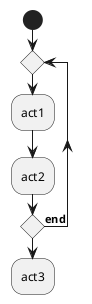 @startuml
skinparam conditionStyle diamond
start
repeat
:act1;
:act2;
repeatwhile (<b>end)
:act3;
@enduml
